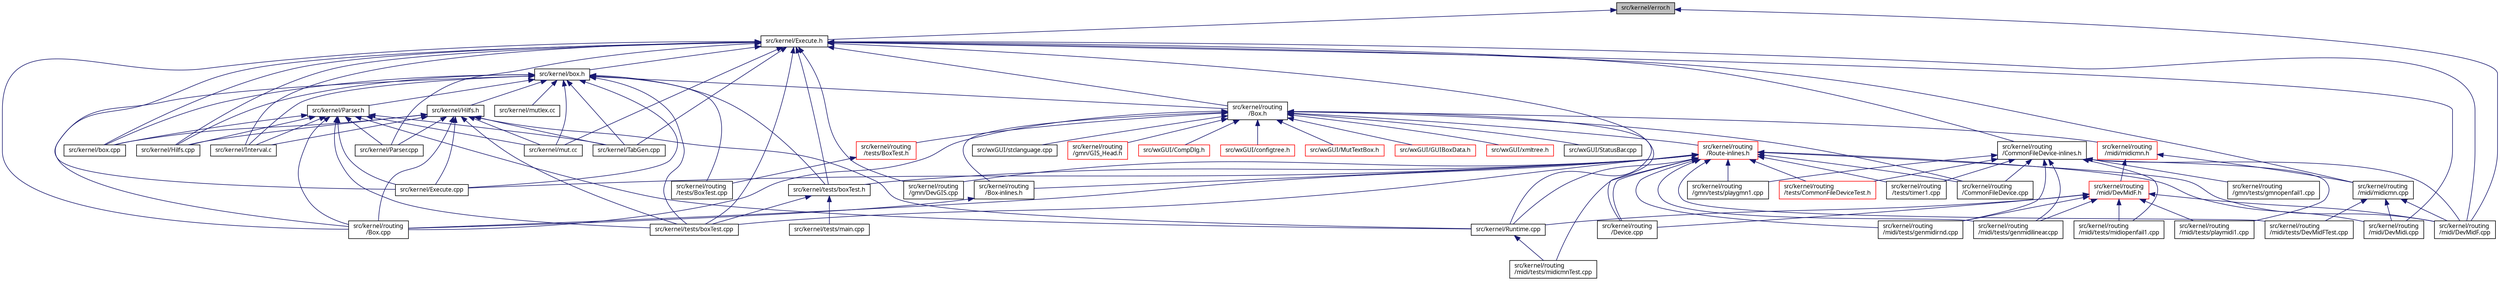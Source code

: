 digraph "src/kernel/error.h"
{
  edge [fontname="Sans",fontsize="10",labelfontname="Sans",labelfontsize="10"];
  node [fontname="Sans",fontsize="10",shape=record];
  Node13 [label="src/kernel/error.h",height=0.2,width=0.4,color="black", fillcolor="grey75", style="filled", fontcolor="black"];
  Node13 -> Node14 [dir="back",color="midnightblue",fontsize="10",style="solid",fontname="Sans"];
  Node14 [label="src/kernel/Execute.h",height=0.2,width=0.4,color="black", fillcolor="white", style="filled",URL="$de/d11/Execute_8h.html",tooltip="Execute tuning changes. "];
  Node14 -> Node15 [dir="back",color="midnightblue",fontsize="10",style="solid",fontname="Sans"];
  Node15 [label="src/kernel/routing\l/Box.h",height=0.2,width=0.4,color="black", fillcolor="white", style="filled",URL="$de/d0f/Box_8h.html",tooltip="Mutabor Box for C++. "];
  Node15 -> Node16 [dir="back",color="midnightblue",fontsize="10",style="solid",fontname="Sans"];
  Node16 [label="src/kernel/routing\l/midi/midicmn.h",height=0.2,width=0.4,color="red", fillcolor="white", style="filled",URL="$de/d21/midicmn_8h.html"];
  Node16 -> Node17 [dir="back",color="midnightblue",fontsize="10",style="solid",fontname="Sans"];
  Node17 [label="src/kernel/routing\l/midi/DevMidF.h",height=0.2,width=0.4,color="red", fillcolor="white", style="filled",URL="$da/d3c/DevMidF_8h.html"];
  Node17 -> Node19 [dir="back",color="midnightblue",fontsize="10",style="solid",fontname="Sans"];
  Node19 [label="src/kernel/routing\l/Device.cpp",height=0.2,width=0.4,color="black", fillcolor="white", style="filled",URL="$d2/dc0/Device_8cpp.html",tooltip="Devices for routing. "];
  Node17 -> Node20 [dir="back",color="midnightblue",fontsize="10",style="solid",fontname="Sans"];
  Node20 [label="src/kernel/routing\l/midi/DevMidF.cpp",height=0.2,width=0.4,color="black", fillcolor="white", style="filled",URL="$d0/d6b/DevMidF_8cpp.html",tooltip="MIDI-File as device. "];
  Node17 -> Node24 [dir="back",color="midnightblue",fontsize="10",style="solid",fontname="Sans"];
  Node24 [label="src/kernel/routing\l/midi/tests/genmidilinear.cpp",height=0.2,width=0.4,color="black", fillcolor="white", style="filled",URL="$db/dd6/genmidilinear_8cpp.html"];
  Node17 -> Node25 [dir="back",color="midnightblue",fontsize="10",style="solid",fontname="Sans"];
  Node25 [label="src/kernel/routing\l/midi/tests/genmidirnd.cpp",height=0.2,width=0.4,color="black", fillcolor="white", style="filled",URL="$dd/d2d/genmidirnd_8cpp.html"];
  Node17 -> Node26 [dir="back",color="midnightblue",fontsize="10",style="solid",fontname="Sans"];
  Node26 [label="src/kernel/Runtime.cpp",height=0.2,width=0.4,color="black", fillcolor="white", style="filled",URL="$db/d80/Runtime_8cpp.html"];
  Node26 -> Node27 [dir="back",color="midnightblue",fontsize="10",style="solid",fontname="Sans"];
  Node27 [label="src/kernel/routing\l/midi/tests/midicmnTest.cpp",height=0.2,width=0.4,color="black", fillcolor="white", style="filled",URL="$d8/d59/midicmnTest_8cpp.html"];
  Node17 -> Node28 [dir="back",color="midnightblue",fontsize="10",style="solid",fontname="Sans"];
  Node28 [label="src/kernel/routing\l/midi/tests/midiopenfail1.cpp",height=0.2,width=0.4,color="black", fillcolor="white", style="filled",URL="$da/ddb/midiopenfail1_8cpp.html"];
  Node17 -> Node29 [dir="back",color="midnightblue",fontsize="10",style="solid",fontname="Sans"];
  Node29 [label="src/kernel/routing\l/midi/tests/playmidi1.cpp",height=0.2,width=0.4,color="black", fillcolor="white", style="filled",URL="$d9/dfe/playmidi1_8cpp.html"];
  Node16 -> Node94 [dir="back",color="midnightblue",fontsize="10",style="solid",fontname="Sans"];
  Node94 [label="src/kernel/routing\l/midi/midicmn.cpp",height=0.2,width=0.4,color="black", fillcolor="white", style="filled",URL="$d3/d0f/midicmn_8cpp.html"];
  Node94 -> Node20 [dir="back",color="midnightblue",fontsize="10",style="solid",fontname="Sans"];
  Node94 -> Node90 [dir="back",color="midnightblue",fontsize="10",style="solid",fontname="Sans"];
  Node90 [label="src/kernel/routing\l/midi/DevMidi.cpp",height=0.2,width=0.4,color="black", fillcolor="white", style="filled",URL="$df/d8f/DevMidi_8cpp.html",tooltip="Midi Port IO (Mutabor layer) "];
  Node94 -> Node22 [dir="back",color="midnightblue",fontsize="10",style="solid",fontname="Sans"];
  Node22 [label="src/kernel/routing\l/midi/tests/DevMidFTest.cpp",height=0.2,width=0.4,color="black", fillcolor="white", style="filled",URL="$d9/d99/DevMidFTest_8cpp.html"];
  Node15 -> Node96 [dir="back",color="midnightblue",fontsize="10",style="solid",fontname="Sans"];
  Node96 [label="src/kernel/routing\l/Route-inlines.h",height=0.2,width=0.4,color="red", fillcolor="white", style="filled",URL="$d2/d2c/Route-inlines_8h.html"];
  Node96 -> Node97 [dir="back",color="midnightblue",fontsize="10",style="solid",fontname="Sans"];
  Node97 [label="src/kernel/Execute.cpp",height=0.2,width=0.4,color="black", fillcolor="white", style="filled",URL="$df/d23/Execute_8cpp.html"];
  Node96 -> Node98 [dir="back",color="midnightblue",fontsize="10",style="solid",fontname="Sans"];
  Node98 [label="src/kernel/routing\l/Box-inlines.h",height=0.2,width=0.4,color="black", fillcolor="white", style="filled",URL="$d6/d9a/Box-inlines_8h.html"];
  Node98 -> Node99 [dir="back",color="midnightblue",fontsize="10",style="solid",fontname="Sans"];
  Node99 [label="src/kernel/routing\l/Box.cpp",height=0.2,width=0.4,color="black", fillcolor="white", style="filled",URL="$dd/dc6/Box_8cpp.html",tooltip="Devices for routing. "];
  Node96 -> Node99 [dir="back",color="midnightblue",fontsize="10",style="solid",fontname="Sans"];
  Node96 -> Node100 [dir="back",color="midnightblue",fontsize="10",style="solid",fontname="Sans"];
  Node100 [label="src/kernel/routing\l/CommonFileDevice.cpp",height=0.2,width=0.4,color="black", fillcolor="white", style="filled",URL="$dc/d72/CommonFileDevice_8cpp.html"];
  Node96 -> Node19 [dir="back",color="midnightblue",fontsize="10",style="solid",fontname="Sans"];
  Node96 -> Node101 [dir="back",color="midnightblue",fontsize="10",style="solid",fontname="Sans"];
  Node101 [label="src/kernel/routing\l/gmn/DevGIS.cpp",height=0.2,width=0.4,color="black", fillcolor="white", style="filled",URL="$db/d78/DevGIS_8cpp.html",tooltip="GUIDO Music Notation file. "];
  Node96 -> Node102 [dir="back",color="midnightblue",fontsize="10",style="solid",fontname="Sans"];
  Node102 [label="src/kernel/routing\l/gmn/tests/playgmn1.cpp",height=0.2,width=0.4,color="black", fillcolor="white", style="filled",URL="$d3/d06/playgmn1_8cpp.html"];
  Node96 -> Node20 [dir="back",color="midnightblue",fontsize="10",style="solid",fontname="Sans"];
  Node96 -> Node90 [dir="back",color="midnightblue",fontsize="10",style="solid",fontname="Sans"];
  Node96 -> Node22 [dir="back",color="midnightblue",fontsize="10",style="solid",fontname="Sans"];
  Node96 -> Node24 [dir="back",color="midnightblue",fontsize="10",style="solid",fontname="Sans"];
  Node96 -> Node25 [dir="back",color="midnightblue",fontsize="10",style="solid",fontname="Sans"];
  Node96 -> Node27 [dir="back",color="midnightblue",fontsize="10",style="solid",fontname="Sans"];
  Node96 -> Node26 [dir="back",color="midnightblue",fontsize="10",style="solid",fontname="Sans"];
  Node96 -> Node104 [dir="back",color="midnightblue",fontsize="10",style="solid",fontname="Sans"];
  Node104 [label="src/kernel/routing\l/tests/CommonFileDeviceTest.h",height=0.2,width=0.4,color="red", fillcolor="white", style="filled",URL="$d4/d70/CommonFileDeviceTest_8h.html"];
  Node96 -> Node106 [dir="back",color="midnightblue",fontsize="10",style="solid",fontname="Sans"];
  Node106 [label="src/kernel/routing\l/tests/timer1.cpp",height=0.2,width=0.4,color="black", fillcolor="white", style="filled",URL="$d9/d9a/timer1_8cpp.html"];
  Node96 -> Node107 [dir="back",color="midnightblue",fontsize="10",style="solid",fontname="Sans"];
  Node107 [label="src/kernel/tests/boxTest.h",height=0.2,width=0.4,color="black", fillcolor="white", style="filled",URL="$dc/d2f/boxTest_8h.html"];
  Node107 -> Node108 [dir="back",color="midnightblue",fontsize="10",style="solid",fontname="Sans"];
  Node108 [label="src/kernel/tests/boxTest.cpp",height=0.2,width=0.4,color="black", fillcolor="white", style="filled",URL="$d1/da7/boxTest_8cpp.html"];
  Node107 -> Node109 [dir="back",color="midnightblue",fontsize="10",style="solid",fontname="Sans"];
  Node109 [label="src/kernel/tests/main.cpp",height=0.2,width=0.4,color="black", fillcolor="white", style="filled",URL="$d5/dd0/kernel_2tests_2main_8cpp.html",tooltip="cppunit main program "];
  Node96 -> Node108 [dir="back",color="midnightblue",fontsize="10",style="solid",fontname="Sans"];
  Node15 -> Node98 [dir="back",color="midnightblue",fontsize="10",style="solid",fontname="Sans"];
  Node15 -> Node99 [dir="back",color="midnightblue",fontsize="10",style="solid",fontname="Sans"];
  Node15 -> Node100 [dir="back",color="midnightblue",fontsize="10",style="solid",fontname="Sans"];
  Node15 -> Node111 [dir="back",color="midnightblue",fontsize="10",style="solid",fontname="Sans"];
  Node111 [label="src/kernel/routing\l/gmn/GIS_Head.h",height=0.2,width=0.4,color="red", fillcolor="white", style="filled",URL="$d1/db5/GIS__Head_8h.html",tooltip="Description. "];
  Node15 -> Node19 [dir="back",color="midnightblue",fontsize="10",style="solid",fontname="Sans"];
  Node15 -> Node115 [dir="back",color="midnightblue",fontsize="10",style="solid",fontname="Sans"];
  Node115 [label="src/kernel/routing\l/tests/BoxTest.h",height=0.2,width=0.4,color="red", fillcolor="white", style="filled",URL="$df/d01/BoxTest_8h.html"];
  Node115 -> Node116 [dir="back",color="midnightblue",fontsize="10",style="solid",fontname="Sans"];
  Node116 [label="src/kernel/routing\l/tests/BoxTest.cpp",height=0.2,width=0.4,color="black", fillcolor="white", style="filled",URL="$db/d0a/BoxTest_8cpp.html"];
  Node15 -> Node117 [dir="back",color="midnightblue",fontsize="10",style="solid",fontname="Sans"];
  Node117 [label="src/wxGUI/CompDlg.h",height=0.2,width=0.4,color="red", fillcolor="white", style="filled",URL="$d4/d7c/CompDlg_8h.html",tooltip="Compilation dialog box. "];
  Node15 -> Node119 [dir="back",color="midnightblue",fontsize="10",style="solid",fontname="Sans"];
  Node119 [label="src/wxGUI/configtree.h",height=0.2,width=0.4,color="red", fillcolor="white", style="filled",URL="$d5/d6b/configtree_8h.html"];
  Node15 -> Node121 [dir="back",color="midnightblue",fontsize="10",style="solid",fontname="Sans"];
  Node121 [label="src/wxGUI/MutTextBox.h",height=0.2,width=0.4,color="red", fillcolor="white", style="filled",URL="$de/d3b/MutTextBox_8h.html",tooltip="Textbox for Lists. "];
  Node15 -> Node124 [dir="back",color="midnightblue",fontsize="10",style="solid",fontname="Sans"];
  Node124 [label="src/wxGUI/GUIBoxData.h",height=0.2,width=0.4,color="red", fillcolor="white", style="filled",URL="$d5/df7/GUIBoxData_8h.html"];
  Node15 -> Node125 [dir="back",color="midnightblue",fontsize="10",style="solid",fontname="Sans"];
  Node125 [label="src/wxGUI/xmltree.h",height=0.2,width=0.4,color="red", fillcolor="white", style="filled",URL="$d8/d53/xmltree_8h.html"];
  Node15 -> Node127 [dir="back",color="midnightblue",fontsize="10",style="solid",fontname="Sans"];
  Node127 [label="src/wxGUI/StatusBar.cpp",height=0.2,width=0.4,color="black", fillcolor="white", style="filled",URL="$d5/de4/StatusBar_8cpp.html"];
  Node15 -> Node128 [dir="back",color="midnightblue",fontsize="10",style="solid",fontname="Sans"];
  Node128 [label="src/wxGUI/stclanguage.cpp",height=0.2,width=0.4,color="black", fillcolor="white", style="filled",URL="$dc/d0c/stclanguage_8cpp.html"];
  Node14 -> Node129 [dir="back",color="midnightblue",fontsize="10",style="solid",fontname="Sans"];
  Node129 [label="src/kernel/box.h",height=0.2,width=0.4,color="black", fillcolor="white", style="filled",URL="$dc/d19/box_8h.html",tooltip="Description: Collect all properties, which are used by boxes. "];
  Node129 -> Node15 [dir="back",color="midnightblue",fontsize="10",style="solid",fontname="Sans"];
  Node129 -> Node130 [dir="back",color="midnightblue",fontsize="10",style="solid",fontname="Sans"];
  Node130 [label="src/kernel/box.cpp",height=0.2,width=0.4,color="black", fillcolor="white", style="filled",URL="$d1/dce/box_8cpp.html",tooltip="Box data structures and management functions. "];
  Node129 -> Node131 [dir="back",color="midnightblue",fontsize="10",style="solid",fontname="Sans"];
  Node131 [label="src/kernel/Parser.h",height=0.2,width=0.4,color="black", fillcolor="white", style="filled",URL="$d6/d0c/Parser_8h.html"];
  Node131 -> Node130 [dir="back",color="midnightblue",fontsize="10",style="solid",fontname="Sans"];
  Node131 -> Node97 [dir="back",color="midnightblue",fontsize="10",style="solid",fontname="Sans"];
  Node131 -> Node132 [dir="back",color="midnightblue",fontsize="10",style="solid",fontname="Sans"];
  Node132 [label="src/kernel/Hilfs.cpp",height=0.2,width=0.4,color="black", fillcolor="white", style="filled",URL="$da/d02/Hilfs_8cpp.html",tooltip="Heap management. "];
  Node131 -> Node133 [dir="back",color="midnightblue",fontsize="10",style="solid",fontname="Sans"];
  Node133 [label="src/kernel/Interval.c",height=0.2,width=0.4,color="black", fillcolor="white", style="filled",URL="$d2/de4/Interval_8c.html",tooltip="Interval calculations. "];
  Node131 -> Node134 [dir="back",color="midnightblue",fontsize="10",style="solid",fontname="Sans"];
  Node134 [label="src/kernel/mut.cc",height=0.2,width=0.4,color="black", fillcolor="white", style="filled",URL="$df/d33/mut_8cc.html"];
  Node131 -> Node135 [dir="back",color="midnightblue",fontsize="10",style="solid",fontname="Sans"];
  Node135 [label="src/kernel/Parser.cpp",height=0.2,width=0.4,color="black", fillcolor="white", style="filled",URL="$dc/df5/Parser_8cpp.html",tooltip="Some additional data for the parser. "];
  Node131 -> Node99 [dir="back",color="midnightblue",fontsize="10",style="solid",fontname="Sans"];
  Node131 -> Node26 [dir="back",color="midnightblue",fontsize="10",style="solid",fontname="Sans"];
  Node131 -> Node136 [dir="back",color="midnightblue",fontsize="10",style="solid",fontname="Sans"];
  Node136 [label="src/kernel/TabGen.cpp",height=0.2,width=0.4,color="black", fillcolor="white", style="filled",URL="$d3/da0/TabGen_8cpp.html",tooltip="Table generator. "];
  Node131 -> Node108 [dir="back",color="midnightblue",fontsize="10",style="solid",fontname="Sans"];
  Node129 -> Node137 [dir="back",color="midnightblue",fontsize="10",style="solid",fontname="Sans"];
  Node137 [label="src/kernel/Hilfs.h",height=0.2,width=0.4,color="black", fillcolor="white", style="filled",URL="$d2/d32/Hilfs_8h.html",tooltip="Description. "];
  Node137 -> Node130 [dir="back",color="midnightblue",fontsize="10",style="solid",fontname="Sans"];
  Node137 -> Node97 [dir="back",color="midnightblue",fontsize="10",style="solid",fontname="Sans"];
  Node137 -> Node132 [dir="back",color="midnightblue",fontsize="10",style="solid",fontname="Sans"];
  Node137 -> Node133 [dir="back",color="midnightblue",fontsize="10",style="solid",fontname="Sans"];
  Node137 -> Node134 [dir="back",color="midnightblue",fontsize="10",style="solid",fontname="Sans"];
  Node137 -> Node135 [dir="back",color="midnightblue",fontsize="10",style="solid",fontname="Sans"];
  Node137 -> Node99 [dir="back",color="midnightblue",fontsize="10",style="solid",fontname="Sans"];
  Node137 -> Node26 [dir="back",color="midnightblue",fontsize="10",style="solid",fontname="Sans"];
  Node137 -> Node136 [dir="back",color="midnightblue",fontsize="10",style="solid",fontname="Sans"];
  Node137 -> Node108 [dir="back",color="midnightblue",fontsize="10",style="solid",fontname="Sans"];
  Node129 -> Node97 [dir="back",color="midnightblue",fontsize="10",style="solid",fontname="Sans"];
  Node129 -> Node132 [dir="back",color="midnightblue",fontsize="10",style="solid",fontname="Sans"];
  Node129 -> Node133 [dir="back",color="midnightblue",fontsize="10",style="solid",fontname="Sans"];
  Node129 -> Node134 [dir="back",color="midnightblue",fontsize="10",style="solid",fontname="Sans"];
  Node129 -> Node138 [dir="back",color="midnightblue",fontsize="10",style="solid",fontname="Sans"];
  Node138 [label="src/kernel/mutlex.cc",height=0.2,width=0.4,color="black", fillcolor="white", style="filled",URL="$d0/dc8/mutlex_8cc.html"];
  Node129 -> Node99 [dir="back",color="midnightblue",fontsize="10",style="solid",fontname="Sans"];
  Node129 -> Node116 [dir="back",color="midnightblue",fontsize="10",style="solid",fontname="Sans"];
  Node129 -> Node136 [dir="back",color="midnightblue",fontsize="10",style="solid",fontname="Sans"];
  Node129 -> Node108 [dir="back",color="midnightblue",fontsize="10",style="solid",fontname="Sans"];
  Node129 -> Node107 [dir="back",color="midnightblue",fontsize="10",style="solid",fontname="Sans"];
  Node14 -> Node130 [dir="back",color="midnightblue",fontsize="10",style="solid",fontname="Sans"];
  Node14 -> Node97 [dir="back",color="midnightblue",fontsize="10",style="solid",fontname="Sans"];
  Node14 -> Node132 [dir="back",color="midnightblue",fontsize="10",style="solid",fontname="Sans"];
  Node14 -> Node133 [dir="back",color="midnightblue",fontsize="10",style="solid",fontname="Sans"];
  Node14 -> Node134 [dir="back",color="midnightblue",fontsize="10",style="solid",fontname="Sans"];
  Node14 -> Node135 [dir="back",color="midnightblue",fontsize="10",style="solid",fontname="Sans"];
  Node14 -> Node99 [dir="back",color="midnightblue",fontsize="10",style="solid",fontname="Sans"];
  Node14 -> Node139 [dir="back",color="midnightblue",fontsize="10",style="solid",fontname="Sans"];
  Node139 [label="src/kernel/routing\l/CommonFileDevice-inlines.h",height=0.2,width=0.4,color="black", fillcolor="white", style="filled",URL="$d9/d6a/CommonFileDevice-inlines_8h.html"];
  Node139 -> Node100 [dir="back",color="midnightblue",fontsize="10",style="solid",fontname="Sans"];
  Node139 -> Node113 [dir="back",color="midnightblue",fontsize="10",style="solid",fontname="Sans"];
  Node113 [label="src/kernel/routing\l/gmn/tests/gmnopenfail1.cpp",height=0.2,width=0.4,color="black", fillcolor="white", style="filled",URL="$d0/dd6/gmnopenfail1_8cpp.html"];
  Node139 -> Node102 [dir="back",color="midnightblue",fontsize="10",style="solid",fontname="Sans"];
  Node139 -> Node20 [dir="back",color="midnightblue",fontsize="10",style="solid",fontname="Sans"];
  Node139 -> Node24 [dir="back",color="midnightblue",fontsize="10",style="solid",fontname="Sans"];
  Node139 -> Node25 [dir="back",color="midnightblue",fontsize="10",style="solid",fontname="Sans"];
  Node139 -> Node28 [dir="back",color="midnightblue",fontsize="10",style="solid",fontname="Sans"];
  Node139 -> Node29 [dir="back",color="midnightblue",fontsize="10",style="solid",fontname="Sans"];
  Node139 -> Node104 [dir="back",color="midnightblue",fontsize="10",style="solid",fontname="Sans"];
  Node139 -> Node106 [dir="back",color="midnightblue",fontsize="10",style="solid",fontname="Sans"];
  Node14 -> Node101 [dir="back",color="midnightblue",fontsize="10",style="solid",fontname="Sans"];
  Node14 -> Node20 [dir="back",color="midnightblue",fontsize="10",style="solid",fontname="Sans"];
  Node14 -> Node94 [dir="back",color="midnightblue",fontsize="10",style="solid",fontname="Sans"];
  Node14 -> Node90 [dir="back",color="midnightblue",fontsize="10",style="solid",fontname="Sans"];
  Node14 -> Node26 [dir="back",color="midnightblue",fontsize="10",style="solid",fontname="Sans"];
  Node14 -> Node136 [dir="back",color="midnightblue",fontsize="10",style="solid",fontname="Sans"];
  Node14 -> Node107 [dir="back",color="midnightblue",fontsize="10",style="solid",fontname="Sans"];
  Node14 -> Node108 [dir="back",color="midnightblue",fontsize="10",style="solid",fontname="Sans"];
  Node13 -> Node20 [dir="back",color="midnightblue",fontsize="10",style="solid",fontname="Sans"];
}
